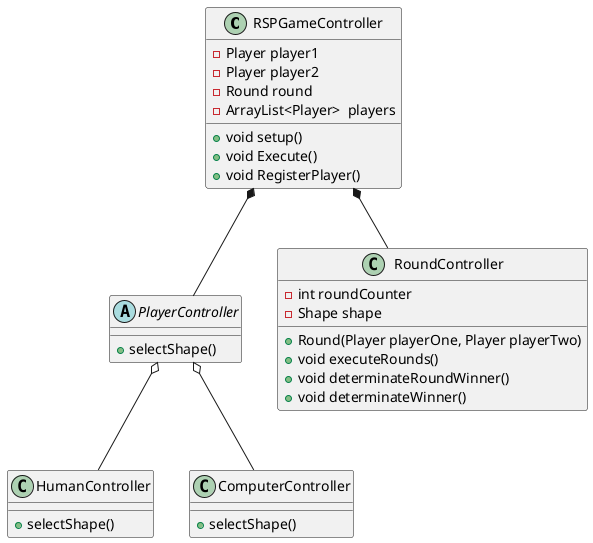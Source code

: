 @startuml rsp-controller
class RSPGameController{
    -Player player1
    -Player player2
    -Round round
    -ArrayList<Player>  players

    +void setup()
    +void Execute()
    +void RegisterPlayer()
}

abstract class PlayerController{
    +selectShape()
}


class RoundController{
    -int roundCounter
    -Shape shape

    +Round(Player playerOne, Player playerTwo)
    +void executeRounds()
    +void determinateRoundWinner()
    +void determinateWinner()
}

class HumanController{
    +selectShape()
}

class ComputerController{
    +selectShape()
}

RSPGameController *-- PlayerController
RSPGameController *-- RoundController
PlayerController o-- HumanController
PlayerController o-- ComputerController
@enduml